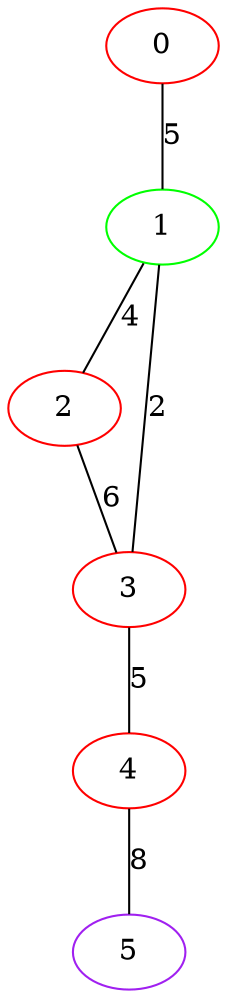 graph "" {
0 [color=red, weight=1];
1 [color=green, weight=2];
2 [color=red, weight=1];
3 [color=red, weight=1];
4 [color=red, weight=1];
5 [color=purple, weight=4];
0 -- 1  [key=0, label=5];
1 -- 2  [key=0, label=4];
1 -- 3  [key=0, label=2];
2 -- 3  [key=0, label=6];
3 -- 4  [key=0, label=5];
4 -- 5  [key=0, label=8];
}
